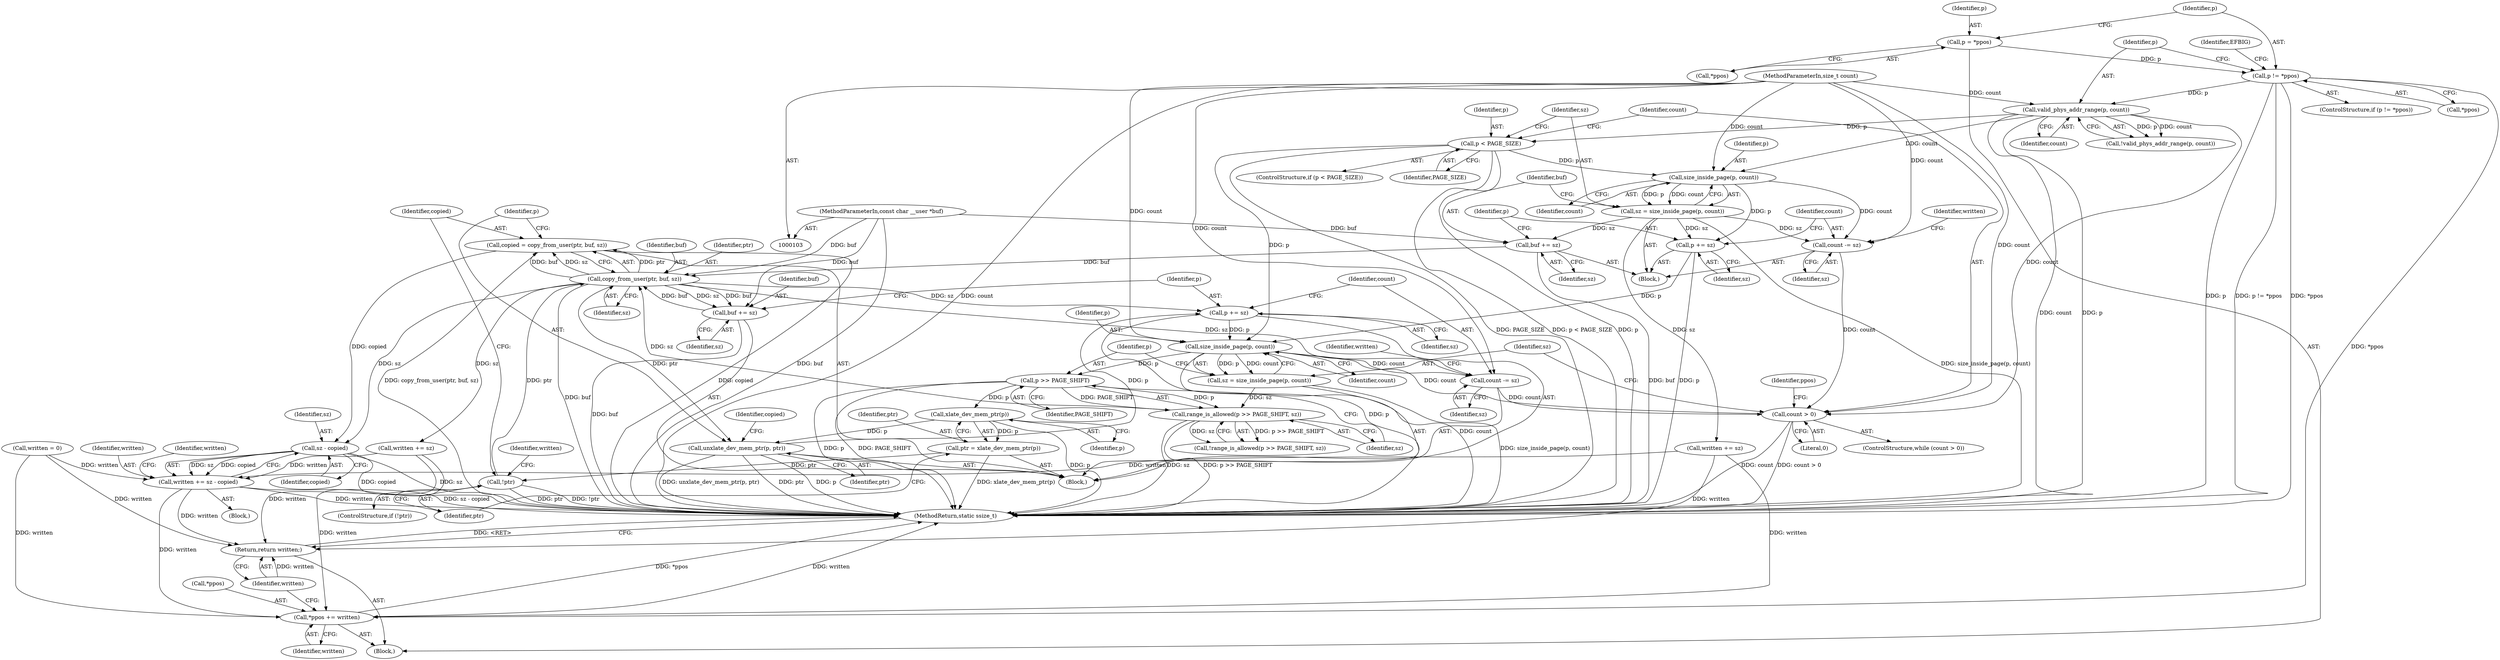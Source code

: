 digraph "1_linux_a4866aa812518ed1a37d8ea0c881dc946409de94_1@API" {
"1000193" [label="(Call,copied = copy_from_user(ptr, buf, sz))"];
"1000195" [label="(Call,copy_from_user(ptr, buf, sz))"];
"1000184" [label="(Call,!ptr)"];
"1000179" [label="(Call,ptr = xlate_dev_mem_ptr(p))"];
"1000181" [label="(Call,xlate_dev_mem_ptr(p))"];
"1000172" [label="(Call,p >> PAGE_SHIFT)"];
"1000166" [label="(Call,size_inside_page(p, count))"];
"1000150" [label="(Call,p += sz)"];
"1000142" [label="(Call,sz = size_inside_page(p, count))"];
"1000144" [label="(Call,size_inside_page(p, count))"];
"1000138" [label="(Call,p < PAGE_SIZE)"];
"1000128" [label="(Call,valid_phys_addr_range(p, count))"];
"1000119" [label="(Call,p != *ppos)"];
"1000110" [label="(Call,p = *ppos)"];
"1000106" [label="(MethodParameterIn,size_t count)"];
"1000219" [label="(Call,p += sz)"];
"1000199" [label="(Call,unxlate_dev_mem_ptr(p, ptr))"];
"1000160" [label="(Call,count > 0)"];
"1000222" [label="(Call,count -= sz)"];
"1000153" [label="(Call,count -= sz)"];
"1000216" [label="(Call,buf += sz)"];
"1000105" [label="(MethodParameterIn,const char __user *buf)"];
"1000147" [label="(Call,buf += sz)"];
"1000171" [label="(Call,range_is_allowed(p >> PAGE_SHIFT, sz))"];
"1000164" [label="(Call,sz = size_inside_page(p, count))"];
"1000207" [label="(Call,sz - copied)"];
"1000205" [label="(Call,written += sz - copied)"];
"1000228" [label="(Call,*ppos += written)"];
"1000232" [label="(Return,return written;)"];
"1000112" [label="(Call,*ppos)"];
"1000231" [label="(Identifier,written)"];
"1000229" [label="(Call,*ppos)"];
"1000170" [label="(Call,!range_is_allowed(p >> PAGE_SHIFT, sz))"];
"1000200" [label="(Identifier,p)"];
"1000222" [label="(Call,count -= sz)"];
"1000152" [label="(Identifier,sz)"];
"1000118" [label="(ControlStructure,if (p != *ppos))"];
"1000147" [label="(Call,buf += sz)"];
"1000163" [label="(Block,)"];
"1000207" [label="(Call,sz - copied)"];
"1000108" [label="(Block,)"];
"1000225" [label="(Call,written += sz)"];
"1000171" [label="(Call,range_is_allowed(p >> PAGE_SHIFT, sz))"];
"1000199" [label="(Call,unxlate_dev_mem_ptr(p, ptr))"];
"1000137" [label="(ControlStructure,if (p < PAGE_SIZE))"];
"1000129" [label="(Identifier,p)"];
"1000149" [label="(Identifier,sz)"];
"1000188" [label="(Identifier,written)"];
"1000161" [label="(Identifier,count)"];
"1000228" [label="(Call,*ppos += written)"];
"1000157" [label="(Identifier,written)"];
"1000134" [label="(Call,written = 0)"];
"1000234" [label="(MethodReturn,static ssize_t)"];
"1000127" [label="(Call,!valid_phys_addr_range(p, count))"];
"1000120" [label="(Identifier,p)"];
"1000146" [label="(Identifier,count)"];
"1000219" [label="(Call,p += sz)"];
"1000230" [label="(Identifier,ppos)"];
"1000195" [label="(Call,copy_from_user(ptr, buf, sz))"];
"1000179" [label="(Call,ptr = xlate_dev_mem_ptr(p))"];
"1000180" [label="(Identifier,ptr)"];
"1000144" [label="(Call,size_inside_page(p, count))"];
"1000125" [label="(Identifier,EFBIG)"];
"1000173" [label="(Identifier,p)"];
"1000128" [label="(Call,valid_phys_addr_range(p, count))"];
"1000205" [label="(Call,written += sz - copied)"];
"1000203" [label="(Identifier,copied)"];
"1000226" [label="(Identifier,written)"];
"1000138" [label="(Call,p < PAGE_SIZE)"];
"1000162" [label="(Literal,0)"];
"1000143" [label="(Identifier,sz)"];
"1000216" [label="(Call,buf += sz)"];
"1000130" [label="(Identifier,count)"];
"1000184" [label="(Call,!ptr)"];
"1000175" [label="(Identifier,sz)"];
"1000141" [label="(Block,)"];
"1000172" [label="(Call,p >> PAGE_SHIFT)"];
"1000106" [label="(MethodParameterIn,size_t count)"];
"1000140" [label="(Identifier,PAGE_SIZE)"];
"1000139" [label="(Identifier,p)"];
"1000232" [label="(Return,return written;)"];
"1000183" [label="(ControlStructure,if (!ptr))"];
"1000174" [label="(Identifier,PAGE_SHIFT)"];
"1000148" [label="(Identifier,buf)"];
"1000233" [label="(Identifier,written)"];
"1000198" [label="(Identifier,sz)"];
"1000208" [label="(Identifier,sz)"];
"1000154" [label="(Identifier,count)"];
"1000193" [label="(Call,copied = copy_from_user(ptr, buf, sz))"];
"1000110" [label="(Call,p = *ppos)"];
"1000167" [label="(Identifier,p)"];
"1000153" [label="(Call,count -= sz)"];
"1000121" [label="(Call,*ppos)"];
"1000217" [label="(Identifier,buf)"];
"1000185" [label="(Identifier,ptr)"];
"1000155" [label="(Identifier,sz)"];
"1000220" [label="(Identifier,p)"];
"1000204" [label="(Block,)"];
"1000201" [label="(Identifier,ptr)"];
"1000168" [label="(Identifier,count)"];
"1000182" [label="(Identifier,p)"];
"1000165" [label="(Identifier,sz)"];
"1000197" [label="(Identifier,buf)"];
"1000164" [label="(Call,sz = size_inside_page(p, count))"];
"1000223" [label="(Identifier,count)"];
"1000194" [label="(Identifier,copied)"];
"1000166" [label="(Call,size_inside_page(p, count))"];
"1000218" [label="(Identifier,sz)"];
"1000111" [label="(Identifier,p)"];
"1000206" [label="(Identifier,written)"];
"1000160" [label="(Call,count > 0)"];
"1000224" [label="(Identifier,sz)"];
"1000221" [label="(Identifier,sz)"];
"1000209" [label="(Identifier,copied)"];
"1000151" [label="(Identifier,p)"];
"1000181" [label="(Call,xlate_dev_mem_ptr(p))"];
"1000150" [label="(Call,p += sz)"];
"1000142" [label="(Call,sz = size_inside_page(p, count))"];
"1000105" [label="(MethodParameterIn,const char __user *buf)"];
"1000156" [label="(Call,written += sz)"];
"1000196" [label="(Identifier,ptr)"];
"1000159" [label="(ControlStructure,while (count > 0))"];
"1000119" [label="(Call,p != *ppos)"];
"1000211" [label="(Identifier,written)"];
"1000145" [label="(Identifier,p)"];
"1000193" -> "1000163"  [label="AST: "];
"1000193" -> "1000195"  [label="CFG: "];
"1000194" -> "1000193"  [label="AST: "];
"1000195" -> "1000193"  [label="AST: "];
"1000200" -> "1000193"  [label="CFG: "];
"1000193" -> "1000234"  [label="DDG: copied"];
"1000193" -> "1000234"  [label="DDG: copy_from_user(ptr, buf, sz)"];
"1000195" -> "1000193"  [label="DDG: ptr"];
"1000195" -> "1000193"  [label="DDG: buf"];
"1000195" -> "1000193"  [label="DDG: sz"];
"1000193" -> "1000207"  [label="DDG: copied"];
"1000195" -> "1000198"  [label="CFG: "];
"1000196" -> "1000195"  [label="AST: "];
"1000197" -> "1000195"  [label="AST: "];
"1000198" -> "1000195"  [label="AST: "];
"1000195" -> "1000234"  [label="DDG: buf"];
"1000184" -> "1000195"  [label="DDG: ptr"];
"1000216" -> "1000195"  [label="DDG: buf"];
"1000147" -> "1000195"  [label="DDG: buf"];
"1000105" -> "1000195"  [label="DDG: buf"];
"1000171" -> "1000195"  [label="DDG: sz"];
"1000195" -> "1000199"  [label="DDG: ptr"];
"1000195" -> "1000207"  [label="DDG: sz"];
"1000195" -> "1000216"  [label="DDG: sz"];
"1000195" -> "1000216"  [label="DDG: buf"];
"1000195" -> "1000219"  [label="DDG: sz"];
"1000195" -> "1000222"  [label="DDG: sz"];
"1000195" -> "1000225"  [label="DDG: sz"];
"1000184" -> "1000183"  [label="AST: "];
"1000184" -> "1000185"  [label="CFG: "];
"1000185" -> "1000184"  [label="AST: "];
"1000188" -> "1000184"  [label="CFG: "];
"1000194" -> "1000184"  [label="CFG: "];
"1000184" -> "1000234"  [label="DDG: ptr"];
"1000184" -> "1000234"  [label="DDG: !ptr"];
"1000179" -> "1000184"  [label="DDG: ptr"];
"1000179" -> "1000163"  [label="AST: "];
"1000179" -> "1000181"  [label="CFG: "];
"1000180" -> "1000179"  [label="AST: "];
"1000181" -> "1000179"  [label="AST: "];
"1000185" -> "1000179"  [label="CFG: "];
"1000179" -> "1000234"  [label="DDG: xlate_dev_mem_ptr(p)"];
"1000181" -> "1000179"  [label="DDG: p"];
"1000181" -> "1000182"  [label="CFG: "];
"1000182" -> "1000181"  [label="AST: "];
"1000181" -> "1000234"  [label="DDG: p"];
"1000172" -> "1000181"  [label="DDG: p"];
"1000181" -> "1000199"  [label="DDG: p"];
"1000172" -> "1000171"  [label="AST: "];
"1000172" -> "1000174"  [label="CFG: "];
"1000173" -> "1000172"  [label="AST: "];
"1000174" -> "1000172"  [label="AST: "];
"1000175" -> "1000172"  [label="CFG: "];
"1000172" -> "1000234"  [label="DDG: p"];
"1000172" -> "1000234"  [label="DDG: PAGE_SHIFT"];
"1000172" -> "1000171"  [label="DDG: p"];
"1000172" -> "1000171"  [label="DDG: PAGE_SHIFT"];
"1000166" -> "1000172"  [label="DDG: p"];
"1000166" -> "1000164"  [label="AST: "];
"1000166" -> "1000168"  [label="CFG: "];
"1000167" -> "1000166"  [label="AST: "];
"1000168" -> "1000166"  [label="AST: "];
"1000164" -> "1000166"  [label="CFG: "];
"1000166" -> "1000234"  [label="DDG: count"];
"1000166" -> "1000164"  [label="DDG: p"];
"1000166" -> "1000164"  [label="DDG: count"];
"1000150" -> "1000166"  [label="DDG: p"];
"1000138" -> "1000166"  [label="DDG: p"];
"1000219" -> "1000166"  [label="DDG: p"];
"1000160" -> "1000166"  [label="DDG: count"];
"1000106" -> "1000166"  [label="DDG: count"];
"1000166" -> "1000222"  [label="DDG: count"];
"1000150" -> "1000141"  [label="AST: "];
"1000150" -> "1000152"  [label="CFG: "];
"1000151" -> "1000150"  [label="AST: "];
"1000152" -> "1000150"  [label="AST: "];
"1000154" -> "1000150"  [label="CFG: "];
"1000150" -> "1000234"  [label="DDG: p"];
"1000142" -> "1000150"  [label="DDG: sz"];
"1000144" -> "1000150"  [label="DDG: p"];
"1000142" -> "1000141"  [label="AST: "];
"1000142" -> "1000144"  [label="CFG: "];
"1000143" -> "1000142"  [label="AST: "];
"1000144" -> "1000142"  [label="AST: "];
"1000148" -> "1000142"  [label="CFG: "];
"1000142" -> "1000234"  [label="DDG: size_inside_page(p, count)"];
"1000144" -> "1000142"  [label="DDG: p"];
"1000144" -> "1000142"  [label="DDG: count"];
"1000142" -> "1000147"  [label="DDG: sz"];
"1000142" -> "1000153"  [label="DDG: sz"];
"1000142" -> "1000156"  [label="DDG: sz"];
"1000144" -> "1000146"  [label="CFG: "];
"1000145" -> "1000144"  [label="AST: "];
"1000146" -> "1000144"  [label="AST: "];
"1000138" -> "1000144"  [label="DDG: p"];
"1000128" -> "1000144"  [label="DDG: count"];
"1000106" -> "1000144"  [label="DDG: count"];
"1000144" -> "1000153"  [label="DDG: count"];
"1000138" -> "1000137"  [label="AST: "];
"1000138" -> "1000140"  [label="CFG: "];
"1000139" -> "1000138"  [label="AST: "];
"1000140" -> "1000138"  [label="AST: "];
"1000143" -> "1000138"  [label="CFG: "];
"1000161" -> "1000138"  [label="CFG: "];
"1000138" -> "1000234"  [label="DDG: p"];
"1000138" -> "1000234"  [label="DDG: PAGE_SIZE"];
"1000138" -> "1000234"  [label="DDG: p < PAGE_SIZE"];
"1000128" -> "1000138"  [label="DDG: p"];
"1000128" -> "1000127"  [label="AST: "];
"1000128" -> "1000130"  [label="CFG: "];
"1000129" -> "1000128"  [label="AST: "];
"1000130" -> "1000128"  [label="AST: "];
"1000127" -> "1000128"  [label="CFG: "];
"1000128" -> "1000234"  [label="DDG: count"];
"1000128" -> "1000234"  [label="DDG: p"];
"1000128" -> "1000127"  [label="DDG: p"];
"1000128" -> "1000127"  [label="DDG: count"];
"1000119" -> "1000128"  [label="DDG: p"];
"1000106" -> "1000128"  [label="DDG: count"];
"1000128" -> "1000160"  [label="DDG: count"];
"1000119" -> "1000118"  [label="AST: "];
"1000119" -> "1000121"  [label="CFG: "];
"1000120" -> "1000119"  [label="AST: "];
"1000121" -> "1000119"  [label="AST: "];
"1000125" -> "1000119"  [label="CFG: "];
"1000129" -> "1000119"  [label="CFG: "];
"1000119" -> "1000234"  [label="DDG: *ppos"];
"1000119" -> "1000234"  [label="DDG: p"];
"1000119" -> "1000234"  [label="DDG: p != *ppos"];
"1000110" -> "1000119"  [label="DDG: p"];
"1000119" -> "1000228"  [label="DDG: *ppos"];
"1000110" -> "1000108"  [label="AST: "];
"1000110" -> "1000112"  [label="CFG: "];
"1000111" -> "1000110"  [label="AST: "];
"1000112" -> "1000110"  [label="AST: "];
"1000120" -> "1000110"  [label="CFG: "];
"1000106" -> "1000103"  [label="AST: "];
"1000106" -> "1000234"  [label="DDG: count"];
"1000106" -> "1000153"  [label="DDG: count"];
"1000106" -> "1000160"  [label="DDG: count"];
"1000106" -> "1000222"  [label="DDG: count"];
"1000219" -> "1000163"  [label="AST: "];
"1000219" -> "1000221"  [label="CFG: "];
"1000220" -> "1000219"  [label="AST: "];
"1000221" -> "1000219"  [label="AST: "];
"1000223" -> "1000219"  [label="CFG: "];
"1000219" -> "1000234"  [label="DDG: p"];
"1000199" -> "1000219"  [label="DDG: p"];
"1000199" -> "1000163"  [label="AST: "];
"1000199" -> "1000201"  [label="CFG: "];
"1000200" -> "1000199"  [label="AST: "];
"1000201" -> "1000199"  [label="AST: "];
"1000203" -> "1000199"  [label="CFG: "];
"1000199" -> "1000234"  [label="DDG: ptr"];
"1000199" -> "1000234"  [label="DDG: p"];
"1000199" -> "1000234"  [label="DDG: unxlate_dev_mem_ptr(p, ptr)"];
"1000160" -> "1000159"  [label="AST: "];
"1000160" -> "1000162"  [label="CFG: "];
"1000161" -> "1000160"  [label="AST: "];
"1000162" -> "1000160"  [label="AST: "];
"1000165" -> "1000160"  [label="CFG: "];
"1000230" -> "1000160"  [label="CFG: "];
"1000160" -> "1000234"  [label="DDG: count > 0"];
"1000160" -> "1000234"  [label="DDG: count"];
"1000222" -> "1000160"  [label="DDG: count"];
"1000153" -> "1000160"  [label="DDG: count"];
"1000222" -> "1000163"  [label="AST: "];
"1000222" -> "1000224"  [label="CFG: "];
"1000223" -> "1000222"  [label="AST: "];
"1000224" -> "1000222"  [label="AST: "];
"1000226" -> "1000222"  [label="CFG: "];
"1000153" -> "1000141"  [label="AST: "];
"1000153" -> "1000155"  [label="CFG: "];
"1000154" -> "1000153"  [label="AST: "];
"1000155" -> "1000153"  [label="AST: "];
"1000157" -> "1000153"  [label="CFG: "];
"1000216" -> "1000163"  [label="AST: "];
"1000216" -> "1000218"  [label="CFG: "];
"1000217" -> "1000216"  [label="AST: "];
"1000218" -> "1000216"  [label="AST: "];
"1000220" -> "1000216"  [label="CFG: "];
"1000216" -> "1000234"  [label="DDG: buf"];
"1000105" -> "1000216"  [label="DDG: buf"];
"1000105" -> "1000103"  [label="AST: "];
"1000105" -> "1000234"  [label="DDG: buf"];
"1000105" -> "1000147"  [label="DDG: buf"];
"1000147" -> "1000141"  [label="AST: "];
"1000147" -> "1000149"  [label="CFG: "];
"1000148" -> "1000147"  [label="AST: "];
"1000149" -> "1000147"  [label="AST: "];
"1000151" -> "1000147"  [label="CFG: "];
"1000147" -> "1000234"  [label="DDG: buf"];
"1000171" -> "1000170"  [label="AST: "];
"1000171" -> "1000175"  [label="CFG: "];
"1000175" -> "1000171"  [label="AST: "];
"1000170" -> "1000171"  [label="CFG: "];
"1000171" -> "1000234"  [label="DDG: p >> PAGE_SHIFT"];
"1000171" -> "1000234"  [label="DDG: sz"];
"1000171" -> "1000170"  [label="DDG: p >> PAGE_SHIFT"];
"1000171" -> "1000170"  [label="DDG: sz"];
"1000164" -> "1000171"  [label="DDG: sz"];
"1000164" -> "1000163"  [label="AST: "];
"1000165" -> "1000164"  [label="AST: "];
"1000173" -> "1000164"  [label="CFG: "];
"1000164" -> "1000234"  [label="DDG: size_inside_page(p, count)"];
"1000207" -> "1000205"  [label="AST: "];
"1000207" -> "1000209"  [label="CFG: "];
"1000208" -> "1000207"  [label="AST: "];
"1000209" -> "1000207"  [label="AST: "];
"1000205" -> "1000207"  [label="CFG: "];
"1000207" -> "1000234"  [label="DDG: copied"];
"1000207" -> "1000234"  [label="DDG: sz"];
"1000207" -> "1000205"  [label="DDG: sz"];
"1000207" -> "1000205"  [label="DDG: copied"];
"1000205" -> "1000204"  [label="AST: "];
"1000206" -> "1000205"  [label="AST: "];
"1000211" -> "1000205"  [label="CFG: "];
"1000205" -> "1000234"  [label="DDG: written"];
"1000205" -> "1000234"  [label="DDG: sz - copied"];
"1000156" -> "1000205"  [label="DDG: written"];
"1000225" -> "1000205"  [label="DDG: written"];
"1000134" -> "1000205"  [label="DDG: written"];
"1000205" -> "1000228"  [label="DDG: written"];
"1000205" -> "1000232"  [label="DDG: written"];
"1000228" -> "1000108"  [label="AST: "];
"1000228" -> "1000231"  [label="CFG: "];
"1000229" -> "1000228"  [label="AST: "];
"1000231" -> "1000228"  [label="AST: "];
"1000233" -> "1000228"  [label="CFG: "];
"1000228" -> "1000234"  [label="DDG: written"];
"1000228" -> "1000234"  [label="DDG: *ppos"];
"1000156" -> "1000228"  [label="DDG: written"];
"1000225" -> "1000228"  [label="DDG: written"];
"1000134" -> "1000228"  [label="DDG: written"];
"1000232" -> "1000108"  [label="AST: "];
"1000232" -> "1000233"  [label="CFG: "];
"1000233" -> "1000232"  [label="AST: "];
"1000234" -> "1000232"  [label="CFG: "];
"1000232" -> "1000234"  [label="DDG: <RET>"];
"1000233" -> "1000232"  [label="DDG: written"];
"1000156" -> "1000232"  [label="DDG: written"];
"1000225" -> "1000232"  [label="DDG: written"];
"1000134" -> "1000232"  [label="DDG: written"];
}
